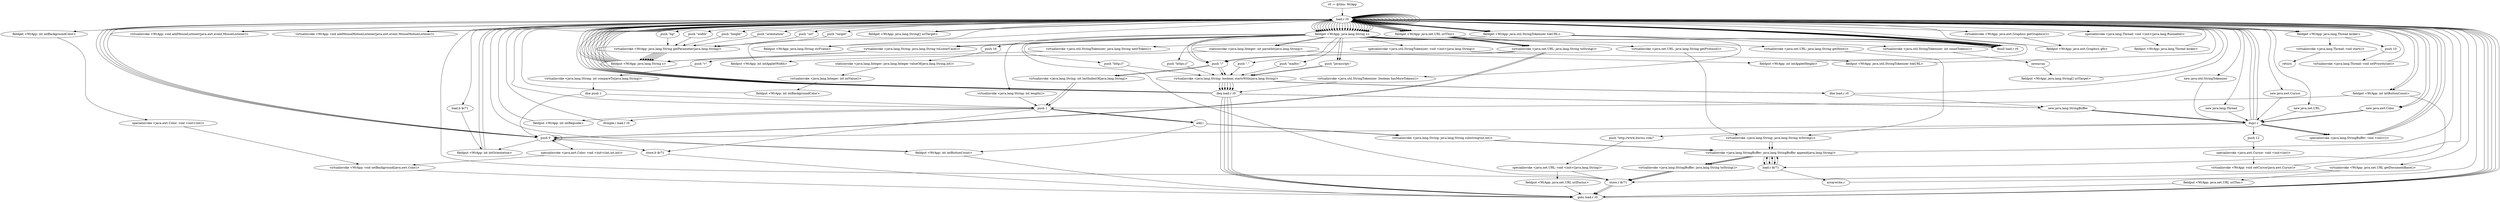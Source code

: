 digraph "" {
    "r0 := @this: WrApp"
    "load.r r0"
    "r0 := @this: WrApp"->"load.r r0";
    "load.r r0"->"load.r r0";
    "virtualinvoke <WrApp: java.net.URL getDocumentBase()>"
    "load.r r0"->"virtualinvoke <WrApp: java.net.URL getDocumentBase()>";
    "fieldput <WrApp: java.net.URL urlThis>"
    "virtualinvoke <WrApp: java.net.URL getDocumentBase()>"->"fieldput <WrApp: java.net.URL urlThis>";
    "goto load.r r0"
    "fieldput <WrApp: java.net.URL urlThis>"->"goto load.r r0";
    "goto load.r r0"->"load.r r0";
    "new java.net.URL"
    "load.r r0"->"new java.net.URL";
    "dup1.r"
    "new java.net.URL"->"dup1.r";
    "push \"http://www.durius.com/\""
    "dup1.r"->"push \"http://www.durius.com/\"";
    "specialinvoke <java.net.URL: void <init>(java.lang.String)>"
    "push \"http://www.durius.com/\""->"specialinvoke <java.net.URL: void <init>(java.lang.String)>";
    "fieldput <WrApp: java.net.URL urlDurius>"
    "specialinvoke <java.net.URL: void <init>(java.lang.String)>"->"fieldput <WrApp: java.net.URL urlDurius>";
    "fieldput <WrApp: java.net.URL urlDurius>"->"goto load.r r0";
    "goto load.r r0"->"load.r r0";
    "load.r r0"->"load.r r0";
    "virtualinvoke <WrApp: void addMouseListener(java.awt.event.MouseListener)>"
    "load.r r0"->"virtualinvoke <WrApp: void addMouseListener(java.awt.event.MouseListener)>";
    "virtualinvoke <WrApp: void addMouseListener(java.awt.event.MouseListener)>"->"load.r r0";
    "load.r r0"->"load.r r0";
    "virtualinvoke <WrApp: void addMouseMotionListener(java.awt.event.MouseMotionListener)>"
    "load.r r0"->"virtualinvoke <WrApp: void addMouseMotionListener(java.awt.event.MouseMotionListener)>";
    "virtualinvoke <WrApp: void addMouseMotionListener(java.awt.event.MouseMotionListener)>"->"load.r r0";
    "load.r r0"->"load.r r0";
    "push \"bg\""
    "load.r r0"->"push \"bg\"";
    "virtualinvoke <WrApp: java.lang.String getParameter(java.lang.String)>"
    "push \"bg\""->"virtualinvoke <WrApp: java.lang.String getParameter(java.lang.String)>";
    "fieldput <WrApp: java.lang.String s>"
    "virtualinvoke <WrApp: java.lang.String getParameter(java.lang.String)>"->"fieldput <WrApp: java.lang.String s>";
    "fieldput <WrApp: java.lang.String s>"->"load.r r0";
    "fieldget <WrApp: java.lang.String s>"
    "load.r r0"->"fieldget <WrApp: java.lang.String s>";
    "ifnull load.r r0"
    "fieldget <WrApp: java.lang.String s>"->"ifnull load.r r0";
    "ifnull load.r r0"->"load.r r0";
    "load.r r0"->"load.r r0";
    "load.r r0"->"fieldget <WrApp: java.lang.String s>";
    "push 16"
    "fieldget <WrApp: java.lang.String s>"->"push 16";
    "staticinvoke <java.lang.Integer: java.lang.Integer valueOf(java.lang.String,int)>"
    "push 16"->"staticinvoke <java.lang.Integer: java.lang.Integer valueOf(java.lang.String,int)>";
    "virtualinvoke <java.lang.Integer: int intValue()>"
    "staticinvoke <java.lang.Integer: java.lang.Integer valueOf(java.lang.String,int)>"->"virtualinvoke <java.lang.Integer: int intValue()>";
    "fieldput <WrApp: int intBackgroundColor>"
    "virtualinvoke <java.lang.Integer: int intValue()>"->"fieldput <WrApp: int intBackgroundColor>";
    "fieldput <WrApp: int intBackgroundColor>"->"load.r r0";
    "new java.awt.Color"
    "load.r r0"->"new java.awt.Color";
    "new java.awt.Color"->"dup1.r";
    "dup1.r"->"load.r r0";
    "fieldget <WrApp: int intBackgroundColor>"
    "load.r r0"->"fieldget <WrApp: int intBackgroundColor>";
    "specialinvoke <java.awt.Color: void <init>(int)>"
    "fieldget <WrApp: int intBackgroundColor>"->"specialinvoke <java.awt.Color: void <init>(int)>";
    "virtualinvoke <WrApp: void setBackground(java.awt.Color)>"
    "specialinvoke <java.awt.Color: void <init>(int)>"->"virtualinvoke <WrApp: void setBackground(java.awt.Color)>";
    "virtualinvoke <WrApp: void setBackground(java.awt.Color)>"->"goto load.r r0";
    "goto load.r r0"->"load.r r0";
    "push 1"
    "load.r r0"->"push 1";
    "fieldput <WrApp: int intRegcode>"
    "push 1"->"fieldput <WrApp: int intRegcode>";
    "fieldput <WrApp: int intRegcode>"->"load.r r0";
    "push 0"
    "load.r r0"->"push 0";
    "fieldput <WrApp: int intButtonCount>"
    "push 0"->"fieldput <WrApp: int intButtonCount>";
    "fieldput <WrApp: int intButtonCount>"->"load.r r0";
    "load.r r0"->"push 0";
    "fieldput <WrApp: int intOrientation>"
    "push 0"->"fieldput <WrApp: int intOrientation>";
    "fieldput <WrApp: int intOrientation>"->"load.r r0";
    "load.r r0"->"load.r r0";
    "push \"width\""
    "load.r r0"->"push \"width\"";
    "push \"width\""->"virtualinvoke <WrApp: java.lang.String getParameter(java.lang.String)>";
    "virtualinvoke <WrApp: java.lang.String getParameter(java.lang.String)>"->"fieldput <WrApp: java.lang.String s>";
    "fieldput <WrApp: java.lang.String s>"->"load.r r0";
    "load.r r0"->"fieldget <WrApp: java.lang.String s>";
    "fieldget <WrApp: java.lang.String s>"->"ifnull load.r r0";
    "ifnull load.r r0"->"load.r r0";
    "load.r r0"->"load.r r0";
    "load.r r0"->"fieldget <WrApp: java.lang.String s>";
    "staticinvoke <java.lang.Integer: int parseInt(java.lang.String)>"
    "fieldget <WrApp: java.lang.String s>"->"staticinvoke <java.lang.Integer: int parseInt(java.lang.String)>";
    "fieldput <WrApp: int intAppletWidth>"
    "staticinvoke <java.lang.Integer: int parseInt(java.lang.String)>"->"fieldput <WrApp: int intAppletWidth>";
    "fieldput <WrApp: int intAppletWidth>"->"load.r r0";
    "load.r r0"->"load.r r0";
    "push \"height\""
    "load.r r0"->"push \"height\"";
    "push \"height\""->"virtualinvoke <WrApp: java.lang.String getParameter(java.lang.String)>";
    "virtualinvoke <WrApp: java.lang.String getParameter(java.lang.String)>"->"fieldput <WrApp: java.lang.String s>";
    "fieldput <WrApp: java.lang.String s>"->"load.r r0";
    "load.r r0"->"fieldget <WrApp: java.lang.String s>";
    "fieldget <WrApp: java.lang.String s>"->"ifnull load.r r0";
    "ifnull load.r r0"->"load.r r0";
    "load.r r0"->"load.r r0";
    "load.r r0"->"fieldget <WrApp: java.lang.String s>";
    "fieldget <WrApp: java.lang.String s>"->"staticinvoke <java.lang.Integer: int parseInt(java.lang.String)>";
    "fieldput <WrApp: int intAppletHeight>"
    "staticinvoke <java.lang.Integer: int parseInt(java.lang.String)>"->"fieldput <WrApp: int intAppletHeight>";
    "fieldput <WrApp: int intAppletHeight>"->"load.r r0";
    "load.r r0"->"load.r r0";
    "push \"orientation\""
    "load.r r0"->"push \"orientation\"";
    "push \"orientation\""->"virtualinvoke <WrApp: java.lang.String getParameter(java.lang.String)>";
    "virtualinvoke <WrApp: java.lang.String getParameter(java.lang.String)>"->"fieldput <WrApp: java.lang.String s>";
    "fieldput <WrApp: java.lang.String s>"->"load.r r0";
    "load.r r0"->"fieldget <WrApp: java.lang.String s>";
    "fieldget <WrApp: java.lang.String s>"->"ifnull load.r r0";
    "ifnull load.r r0"->"load.r r0";
    "load.r r0"->"fieldget <WrApp: java.lang.String s>";
    "virtualinvoke <java.lang.String: java.lang.String toLowerCase()>"
    "fieldget <WrApp: java.lang.String s>"->"virtualinvoke <java.lang.String: java.lang.String toLowerCase()>";
    "push \"v\""
    "virtualinvoke <java.lang.String: java.lang.String toLowerCase()>"->"push \"v\"";
    "virtualinvoke <java.lang.String: int compareTo(java.lang.String)>"
    "push \"v\""->"virtualinvoke <java.lang.String: int compareTo(java.lang.String)>";
    "ifne push 1"
    "virtualinvoke <java.lang.String: int compareTo(java.lang.String)>"->"ifne push 1";
    "ifne push 1"->"push 0";
    "store.b $r71"
    "push 0"->"store.b $r71";
    "store.b $r71"->"goto load.r r0";
    "goto load.r r0"->"load.r r0";
    "load.b $r71"
    "load.r r0"->"load.b $r71";
    "load.b $r71"->"fieldput <WrApp: int intOrientation>";
    "fieldput <WrApp: int intOrientation>"->"load.r r0";
    "load.r r0"->"load.r r0";
    "push \"url\""
    "load.r r0"->"push \"url\"";
    "push \"url\""->"virtualinvoke <WrApp: java.lang.String getParameter(java.lang.String)>";
    "virtualinvoke <WrApp: java.lang.String getParameter(java.lang.String)>"->"fieldput <WrApp: java.lang.String s>";
    "fieldput <WrApp: java.lang.String s>"->"load.r r0";
    "load.r r0"->"fieldget <WrApp: java.lang.String s>";
    "fieldget <WrApp: java.lang.String s>"->"ifnull load.r r0";
    "ifnull load.r r0"->"load.r r0";
    "load.r r0"->"fieldget <WrApp: java.lang.String s>";
    "virtualinvoke <java.lang.String: int length()>"
    "fieldget <WrApp: java.lang.String s>"->"virtualinvoke <java.lang.String: int length()>";
    "virtualinvoke <java.lang.String: int length()>"->"push 1";
    "ifcmple.i load.r r0"
    "push 1"->"ifcmple.i load.r r0";
    "ifcmple.i load.r r0"->"load.r r0";
    "new java.util.StringTokenizer"
    "load.r r0"->"new java.util.StringTokenizer";
    "new java.util.StringTokenizer"->"dup1.r";
    "dup1.r"->"load.r r0";
    "load.r r0"->"fieldget <WrApp: java.lang.String s>";
    "specialinvoke <java.util.StringTokenizer: void <init>(java.lang.String)>"
    "fieldget <WrApp: java.lang.String s>"->"specialinvoke <java.util.StringTokenizer: void <init>(java.lang.String)>";
    "fieldput <WrApp: java.util.StringTokenizer tokURL>"
    "specialinvoke <java.util.StringTokenizer: void <init>(java.lang.String)>"->"fieldput <WrApp: java.util.StringTokenizer tokURL>";
    "fieldput <WrApp: java.util.StringTokenizer tokURL>"->"load.r r0";
    "load.r r0"->"load.r r0";
    "fieldget <WrApp: java.util.StringTokenizer tokURL>"
    "load.r r0"->"fieldget <WrApp: java.util.StringTokenizer tokURL>";
    "virtualinvoke <java.util.StringTokenizer: int countTokens()>"
    "fieldget <WrApp: java.util.StringTokenizer tokURL>"->"virtualinvoke <java.util.StringTokenizer: int countTokens()>";
    "newarray"
    "virtualinvoke <java.util.StringTokenizer: int countTokens()>"->"newarray";
    "fieldput <WrApp: java.lang.String[] urlTarget>"
    "newarray"->"fieldput <WrApp: java.lang.String[] urlTarget>";
    "fieldput <WrApp: java.lang.String[] urlTarget>"->"load.r r0";
    "load.r r0"->"load.r r0";
    "push \"target\""
    "load.r r0"->"push \"target\"";
    "push \"target\""->"virtualinvoke <WrApp: java.lang.String getParameter(java.lang.String)>";
    "virtualinvoke <WrApp: java.lang.String getParameter(java.lang.String)>"->"fieldput <WrApp: java.lang.String s>";
    "fieldput <WrApp: java.lang.String s>"->"load.r r0";
    "load.r r0"->"fieldget <WrApp: java.lang.String s>";
    "fieldget <WrApp: java.lang.String s>"->"ifnull load.r r0";
    "ifnull load.r r0"->"load.r r0";
    "load.r r0"->"load.r r0";
    "load.r r0"->"fieldget <WrApp: java.lang.String s>";
    "fieldput <WrApp: java.lang.String strFrame>"
    "fieldget <WrApp: java.lang.String s>"->"fieldput <WrApp: java.lang.String strFrame>";
    "fieldput <WrApp: java.lang.String strFrame>"->"load.r r0";
    "load.r r0"->"fieldget <WrApp: java.util.StringTokenizer tokURL>";
    "fieldget <WrApp: java.util.StringTokenizer tokURL>"->"ifnull load.r r0";
    "ifnull load.r r0"->"load.r r0";
    "new java.awt.Cursor"
    "load.r r0"->"new java.awt.Cursor";
    "new java.awt.Cursor"->"dup1.r";
    "push 12"
    "dup1.r"->"push 12";
    "specialinvoke <java.awt.Cursor: void <init>(int)>"
    "push 12"->"specialinvoke <java.awt.Cursor: void <init>(int)>";
    "virtualinvoke <WrApp: void setCursor(java.awt.Cursor)>"
    "specialinvoke <java.awt.Cursor: void <init>(int)>"->"virtualinvoke <WrApp: void setCursor(java.awt.Cursor)>";
    "virtualinvoke <WrApp: void setCursor(java.awt.Cursor)>"->"load.r r0";
    "load.r r0"->"fieldget <WrApp: java.util.StringTokenizer tokURL>";
    "virtualinvoke <java.util.StringTokenizer: boolean hasMoreTokens()>"
    "fieldget <WrApp: java.util.StringTokenizer tokURL>"->"virtualinvoke <java.util.StringTokenizer: boolean hasMoreTokens()>";
    "ifeq load.r r0"
    "virtualinvoke <java.util.StringTokenizer: boolean hasMoreTokens()>"->"ifeq load.r r0";
    "ifeq load.r r0"->"load.r r0";
    "load.r r0"->"load.r r0";
    "load.r r0"->"fieldget <WrApp: java.util.StringTokenizer tokURL>";
    "virtualinvoke <java.util.StringTokenizer: java.lang.String nextToken()>"
    "fieldget <WrApp: java.util.StringTokenizer tokURL>"->"virtualinvoke <java.util.StringTokenizer: java.lang.String nextToken()>";
    "virtualinvoke <java.util.StringTokenizer: java.lang.String nextToken()>"->"fieldput <WrApp: java.lang.String s>";
    "fieldput <WrApp: java.lang.String s>"->"load.r r0";
    "load.r r0"->"fieldget <WrApp: java.lang.String s>";
    "store.r $r71"
    "fieldget <WrApp: java.lang.String s>"->"store.r $r71";
    "store.r $r71"->"load.r r0";
    "load.r r0"->"load.r r0";
    "load.r r0"->"fieldget <WrApp: java.lang.String s>";
    "fieldget <WrApp: java.lang.String s>"->"virtualinvoke <java.lang.String: java.lang.String toLowerCase()>";
    "virtualinvoke <java.lang.String: java.lang.String toLowerCase()>"->"fieldput <WrApp: java.lang.String s>";
    "fieldput <WrApp: java.lang.String s>"->"load.r r0";
    "load.r r0"->"fieldget <WrApp: java.lang.String s>";
    "push \"/\""
    "fieldget <WrApp: java.lang.String s>"->"push \"/\"";
    "virtualinvoke <java.lang.String: boolean startsWith(java.lang.String)>"
    "push \"/\""->"virtualinvoke <java.lang.String: boolean startsWith(java.lang.String)>";
    "virtualinvoke <java.lang.String: boolean startsWith(java.lang.String)>"->"ifeq load.r r0";
    "new java.lang.StringBuffer"
    "ifeq load.r r0"->"new java.lang.StringBuffer";
    "new java.lang.StringBuffer"->"dup1.r";
    "specialinvoke <java.lang.StringBuffer: void <init>()>"
    "dup1.r"->"specialinvoke <java.lang.StringBuffer: void <init>()>";
    "specialinvoke <java.lang.StringBuffer: void <init>()>"->"load.r r0";
    "fieldget <WrApp: java.net.URL urlThis>"
    "load.r r0"->"fieldget <WrApp: java.net.URL urlThis>";
    "virtualinvoke <java.net.URL: java.lang.String getProtocol()>"
    "fieldget <WrApp: java.net.URL urlThis>"->"virtualinvoke <java.net.URL: java.lang.String getProtocol()>";
    "virtualinvoke <java.lang.String: java.lang.String toString()>"
    "virtualinvoke <java.net.URL: java.lang.String getProtocol()>"->"virtualinvoke <java.lang.String: java.lang.String toString()>";
    "virtualinvoke <java.lang.StringBuffer: java.lang.StringBuffer append(java.lang.String)>"
    "virtualinvoke <java.lang.String: java.lang.String toString()>"->"virtualinvoke <java.lang.StringBuffer: java.lang.StringBuffer append(java.lang.String)>";
    "virtualinvoke <java.lang.StringBuffer: java.lang.StringBuffer append(java.lang.String)>"->"load.r r0";
    "load.r r0"->"fieldget <WrApp: java.net.URL urlThis>";
    "virtualinvoke <java.net.URL: java.lang.String getHost()>"
    "fieldget <WrApp: java.net.URL urlThis>"->"virtualinvoke <java.net.URL: java.lang.String getHost()>";
    "virtualinvoke <java.net.URL: java.lang.String getHost()>"->"virtualinvoke <java.lang.String: java.lang.String toString()>";
    "virtualinvoke <java.lang.String: java.lang.String toString()>"->"virtualinvoke <java.lang.StringBuffer: java.lang.StringBuffer append(java.lang.String)>";
    "load.r $r71"
    "virtualinvoke <java.lang.StringBuffer: java.lang.StringBuffer append(java.lang.String)>"->"load.r $r71";
    "load.r $r71"->"virtualinvoke <java.lang.StringBuffer: java.lang.StringBuffer append(java.lang.String)>";
    "virtualinvoke <java.lang.StringBuffer: java.lang.String toString()>"
    "virtualinvoke <java.lang.StringBuffer: java.lang.StringBuffer append(java.lang.String)>"->"virtualinvoke <java.lang.StringBuffer: java.lang.String toString()>";
    "virtualinvoke <java.lang.StringBuffer: java.lang.String toString()>"->"store.r $r71";
    "store.r $r71"->"goto load.r r0";
    "goto load.r r0"->"load.r r0";
    "fieldget <WrApp: java.lang.String[] urlTarget>"
    "load.r r0"->"fieldget <WrApp: java.lang.String[] urlTarget>";
    "fieldget <WrApp: java.lang.String[] urlTarget>"->"load.r r0";
    "fieldget <WrApp: int intButtonCount>"
    "load.r r0"->"fieldget <WrApp: int intButtonCount>";
    "fieldget <WrApp: int intButtonCount>"->"load.r $r71";
    "arraywrite.r"
    "load.r $r71"->"arraywrite.r";
    "arraywrite.r"->"load.r r0";
    "load.r r0"->"load.r r0";
    "load.r r0"->"fieldget <WrApp: int intButtonCount>";
    "fieldget <WrApp: int intButtonCount>"->"push 1";
    "add.i"
    "push 1"->"add.i";
    "add.i"->"fieldput <WrApp: int intButtonCount>";
    "fieldput <WrApp: int intButtonCount>"->"goto load.r r0";
    "ifeq load.r r0"->"load.r r0";
    "load.r r0"->"fieldget <WrApp: java.lang.String s>";
    "push \"mailto:\""
    "fieldget <WrApp: java.lang.String s>"->"push \"mailto:\"";
    "push \"mailto:\""->"virtualinvoke <java.lang.String: boolean startsWith(java.lang.String)>";
    "virtualinvoke <java.lang.String: boolean startsWith(java.lang.String)>"->"ifeq load.r r0";
    "ifeq load.r r0"->"goto load.r r0";
    "ifeq load.r r0"->"load.r r0";
    "load.r r0"->"fieldget <WrApp: java.lang.String s>";
    "push \"javascript:\""
    "fieldget <WrApp: java.lang.String s>"->"push \"javascript:\"";
    "push \"javascript:\""->"virtualinvoke <java.lang.String: boolean startsWith(java.lang.String)>";
    "virtualinvoke <java.lang.String: boolean startsWith(java.lang.String)>"->"ifeq load.r r0";
    "ifeq load.r r0"->"goto load.r r0";
    "ifeq load.r r0"->"load.r r0";
    "load.r r0"->"fieldget <WrApp: java.lang.String s>";
    "push \"http://\""
    "fieldget <WrApp: java.lang.String s>"->"push \"http://\"";
    "push \"http://\""->"virtualinvoke <java.lang.String: boolean startsWith(java.lang.String)>";
    "virtualinvoke <java.lang.String: boolean startsWith(java.lang.String)>"->"ifeq load.r r0";
    "ifeq load.r r0"->"goto load.r r0";
    "ifeq load.r r0"->"load.r r0";
    "load.r r0"->"fieldget <WrApp: java.lang.String s>";
    "push \"https://\""
    "fieldget <WrApp: java.lang.String s>"->"push \"https://\"";
    "push \"https://\""->"virtualinvoke <java.lang.String: boolean startsWith(java.lang.String)>";
    "virtualinvoke <java.lang.String: boolean startsWith(java.lang.String)>"->"ifeq load.r r0";
    "ifeq load.r r0"->"goto load.r r0";
    "ifeq load.r r0"->"load.r r0";
    "load.r r0"->"fieldget <WrApp: java.lang.String s>";
    "push \".\""
    "fieldget <WrApp: java.lang.String s>"->"push \".\"";
    "push \".\""->"virtualinvoke <java.lang.String: boolean startsWith(java.lang.String)>";
    "virtualinvoke <java.lang.String: boolean startsWith(java.lang.String)>"->"ifeq load.r r0";
    "ifeq load.r r0"->"new java.lang.StringBuffer";
    "new java.lang.StringBuffer"->"dup1.r";
    "dup1.r"->"specialinvoke <java.lang.StringBuffer: void <init>()>";
    "specialinvoke <java.lang.StringBuffer: void <init>()>"->"load.r r0";
    "load.r r0"->"fieldget <WrApp: java.net.URL urlThis>";
    "virtualinvoke <java.net.URL: java.lang.String toString()>"
    "fieldget <WrApp: java.net.URL urlThis>"->"virtualinvoke <java.net.URL: java.lang.String toString()>";
    "virtualinvoke <java.net.URL: java.lang.String toString()>"->"push 0";
    "push 0"->"load.r r0";
    "load.r r0"->"fieldget <WrApp: java.net.URL urlThis>";
    "fieldget <WrApp: java.net.URL urlThis>"->"virtualinvoke <java.net.URL: java.lang.String toString()>";
    "virtualinvoke <java.net.URL: java.lang.String toString()>"->"push \"/\"";
    "virtualinvoke <java.lang.String: int lastIndexOf(java.lang.String)>"
    "push \"/\""->"virtualinvoke <java.lang.String: int lastIndexOf(java.lang.String)>";
    "virtualinvoke <java.lang.String: int lastIndexOf(java.lang.String)>"->"push 1";
    "push 1"->"add.i";
    "virtualinvoke <java.lang.String: java.lang.String substring(int,int)>"
    "add.i"->"virtualinvoke <java.lang.String: java.lang.String substring(int,int)>";
    "virtualinvoke <java.lang.String: java.lang.String substring(int,int)>"->"virtualinvoke <java.lang.StringBuffer: java.lang.StringBuffer append(java.lang.String)>";
    "virtualinvoke <java.lang.StringBuffer: java.lang.StringBuffer append(java.lang.String)>"->"load.r $r71";
    "load.r $r71"->"virtualinvoke <java.lang.StringBuffer: java.lang.StringBuffer append(java.lang.String)>";
    "virtualinvoke <java.lang.StringBuffer: java.lang.StringBuffer append(java.lang.String)>"->"virtualinvoke <java.lang.StringBuffer: java.lang.String toString()>";
    "virtualinvoke <java.lang.StringBuffer: java.lang.String toString()>"->"store.r $r71";
    "store.r $r71"->"goto load.r r0";
    "ifeq load.r r0"->"load.r r0";
    "load.r r0"->"fieldget <WrApp: java.lang.String s>";
    "fieldget <WrApp: java.lang.String s>"->"push \"/\"";
    "push \"/\""->"virtualinvoke <java.lang.String: boolean startsWith(java.lang.String)>";
    "ifne load.r r0"
    "virtualinvoke <java.lang.String: boolean startsWith(java.lang.String)>"->"ifne load.r r0";
    "ifne load.r r0"->"load.r r0";
    "load.r r0"->"fieldget <WrApp: java.lang.String s>";
    "fieldget <WrApp: java.lang.String s>"->"push \"javascript:\"";
    "push \"javascript:\""->"virtualinvoke <java.lang.String: boolean startsWith(java.lang.String)>";
    "virtualinvoke <java.lang.String: boolean startsWith(java.lang.String)>"->"ifne load.r r0";
    "ifne load.r r0"->"new java.lang.StringBuffer";
    "new java.lang.StringBuffer"->"dup1.r";
    "dup1.r"->"specialinvoke <java.lang.StringBuffer: void <init>()>";
    "specialinvoke <java.lang.StringBuffer: void <init>()>"->"load.r r0";
    "load.r r0"->"fieldget <WrApp: java.net.URL urlThis>";
    "fieldget <WrApp: java.net.URL urlThis>"->"virtualinvoke <java.net.URL: java.lang.String toString()>";
    "virtualinvoke <java.net.URL: java.lang.String toString()>"->"push 0";
    "push 0"->"load.r r0";
    "load.r r0"->"fieldget <WrApp: java.net.URL urlThis>";
    "fieldget <WrApp: java.net.URL urlThis>"->"virtualinvoke <java.net.URL: java.lang.String toString()>";
    "virtualinvoke <java.net.URL: java.lang.String toString()>"->"push \"/\"";
    "push \"/\""->"virtualinvoke <java.lang.String: int lastIndexOf(java.lang.String)>";
    "virtualinvoke <java.lang.String: int lastIndexOf(java.lang.String)>"->"push 1";
    "push 1"->"add.i";
    "add.i"->"virtualinvoke <java.lang.String: java.lang.String substring(int,int)>";
    "virtualinvoke <java.lang.String: java.lang.String substring(int,int)>"->"virtualinvoke <java.lang.StringBuffer: java.lang.StringBuffer append(java.lang.String)>";
    "virtualinvoke <java.lang.StringBuffer: java.lang.StringBuffer append(java.lang.String)>"->"load.r $r71";
    "load.r $r71"->"virtualinvoke <java.lang.StringBuffer: java.lang.StringBuffer append(java.lang.String)>";
    "virtualinvoke <java.lang.StringBuffer: java.lang.StringBuffer append(java.lang.String)>"->"virtualinvoke <java.lang.StringBuffer: java.lang.String toString()>";
    "virtualinvoke <java.lang.StringBuffer: java.lang.String toString()>"->"store.r $r71";
    "ifeq load.r r0"->"load.r r0";
    "load.r r0"->"load.r r0";
    "virtualinvoke <WrApp: java.awt.Graphics getGraphics()>"
    "load.r r0"->"virtualinvoke <WrApp: java.awt.Graphics getGraphics()>";
    "fieldput <WrApp: java.awt.Graphics gfx>"
    "virtualinvoke <WrApp: java.awt.Graphics getGraphics()>"->"fieldput <WrApp: java.awt.Graphics gfx>";
    "fieldput <WrApp: java.awt.Graphics gfx>"->"load.r r0";
    "new java.lang.Thread"
    "load.r r0"->"new java.lang.Thread";
    "new java.lang.Thread"->"dup1.r";
    "dup1.r"->"load.r r0";
    "specialinvoke <java.lang.Thread: void <init>(java.lang.Runnable)>"
    "load.r r0"->"specialinvoke <java.lang.Thread: void <init>(java.lang.Runnable)>";
    "fieldput <WrApp: java.lang.Thread kicker>"
    "specialinvoke <java.lang.Thread: void <init>(java.lang.Runnable)>"->"fieldput <WrApp: java.lang.Thread kicker>";
    "fieldput <WrApp: java.lang.Thread kicker>"->"load.r r0";
    "fieldget <WrApp: java.lang.Thread kicker>"
    "load.r r0"->"fieldget <WrApp: java.lang.Thread kicker>";
    "push 10"
    "fieldget <WrApp: java.lang.Thread kicker>"->"push 10";
    "virtualinvoke <java.lang.Thread: void setPriority(int)>"
    "push 10"->"virtualinvoke <java.lang.Thread: void setPriority(int)>";
    "virtualinvoke <java.lang.Thread: void setPriority(int)>"->"load.r r0";
    "load.r r0"->"fieldget <WrApp: java.lang.Thread kicker>";
    "virtualinvoke <java.lang.Thread: void start()>"
    "fieldget <WrApp: java.lang.Thread kicker>"->"virtualinvoke <java.lang.Thread: void start()>";
    "return"
    "virtualinvoke <java.lang.Thread: void start()>"->"return";
    "ifne push 1"->"push 1";
    "push 1"->"store.b $r71";
    "ifnull load.r r0"->"load.r r0";
    "load.r r0"->"new java.awt.Color";
    "new java.awt.Color"->"dup1.r";
    "dup1.r"->"push 0";
    "push 0"->"push 0";
    "push 0"->"push 0";
    "specialinvoke <java.awt.Color: void <init>(int,int,int)>"
    "push 0"->"specialinvoke <java.awt.Color: void <init>(int,int,int)>";
    "specialinvoke <java.awt.Color: void <init>(int,int,int)>"->"virtualinvoke <WrApp: void setBackground(java.awt.Color)>";
    "specialinvoke <java.net.URL: void <init>(java.lang.String)>"->"store.r $r71";
    "virtualinvoke <WrApp: java.net.URL getDocumentBase()>"->"store.r $r71";
}
